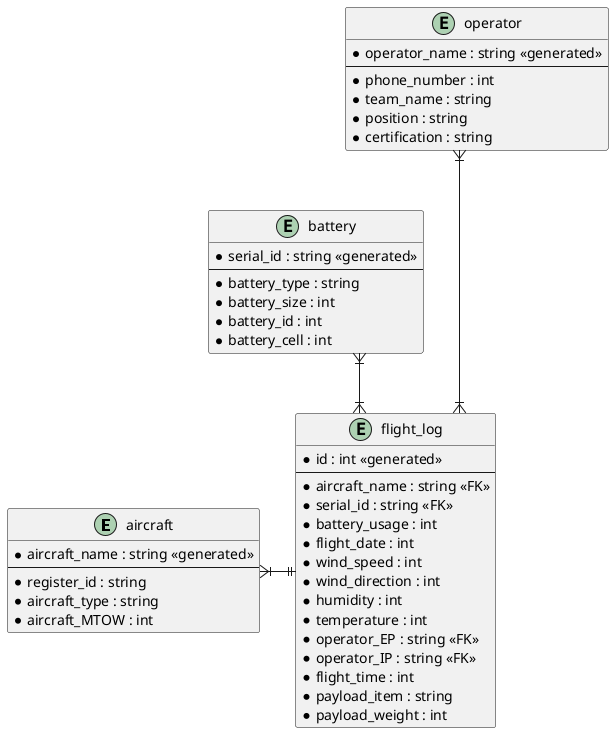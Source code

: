 @startuml

' hide the spot
' hide circle

' avoid problems with angled crows feet
skinparam linetype ortho

entity "aircraft" as e01 {
  *aircraft_name : string <<generated>>
  --
  *register_id : string
  *aircraft_type : string
  *aircraft_MTOW : int
}

entity "battery" as e02 {
  *serial_id : string <<generated>>
  --
  *battery_type : string
  *battery_size : int
  *battery_id : int
  *battery_cell : int
}

entity "operator" as e03 {
  *operator_name : string <<generated>>
  --
  *phone_number : int
  *team_name : string
  *position : string
  *certification : string
}

entity "flight_log" as e04 {
  *id : int <<generated>>
  --
  *aircraft_name : string <<FK>>
  *serial_id : string <<FK>>
  *battery_usage : int
  *flight_date : int
  *wind_speed : int
  *wind_direction : int
  *humidity : int
  *temperature : int
  *operator_EP : string <<FK>>
  *operator_IP : string <<FK>>
  *flight_time : int
  *payload_item : string
  *payload_weight : int
}



e01 }|-|| e04
e02 }|--|{ e04
e03 }|---|{ e04



@enduml
